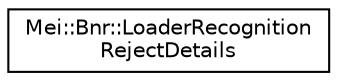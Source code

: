 digraph "Graphical Class Hierarchy"
{
  edge [fontname="Helvetica",fontsize="10",labelfontname="Helvetica",labelfontsize="10"];
  node [fontname="Helvetica",fontsize="10",shape=record];
  rankdir="LR";
  Node1 [label="Mei::Bnr::LoaderRecognition\lRejectDetails",height=0.2,width=0.4,color="black", fillcolor="white", style="filled",URL="$a00043.html",tooltip="LoaderRecognitionRejectDetails class "];
}
